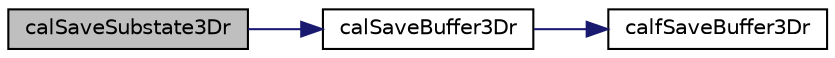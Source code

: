 digraph "calSaveSubstate3Dr"
{
  edge [fontname="Helvetica",fontsize="10",labelfontname="Helvetica",labelfontsize="10"];
  node [fontname="Helvetica",fontsize="10",shape=record];
  rankdir="LR";
  Node1 [label="calSaveSubstate3Dr",height=0.2,width=0.4,color="black", fillcolor="grey75", style="filled" fontcolor="black"];
  Node1 -> Node2 [color="midnightblue",fontsize="10",style="solid",fontname="Helvetica"];
  Node2 [label="calSaveBuffer3Dr",height=0.2,width=0.4,color="black", fillcolor="white", style="filled",URL="$cal3_d_buffer_i_o_8c.html#acd8d67cdd29058e788a6699321ea0ff2",tooltip="Saves a real (floating point) 3D buffer to file. "];
  Node2 -> Node3 [color="midnightblue",fontsize="10",style="solid",fontname="Helvetica"];
  Node3 [label="calfSaveBuffer3Dr",height=0.2,width=0.4,color="black", fillcolor="white", style="filled",URL="$cal3_d_buffer_i_o_8c.html#a7b8ad7b4bcb275e5d6004676b8a67bff",tooltip="Saves a real (floating point) 3D buffer to file. "];
}
